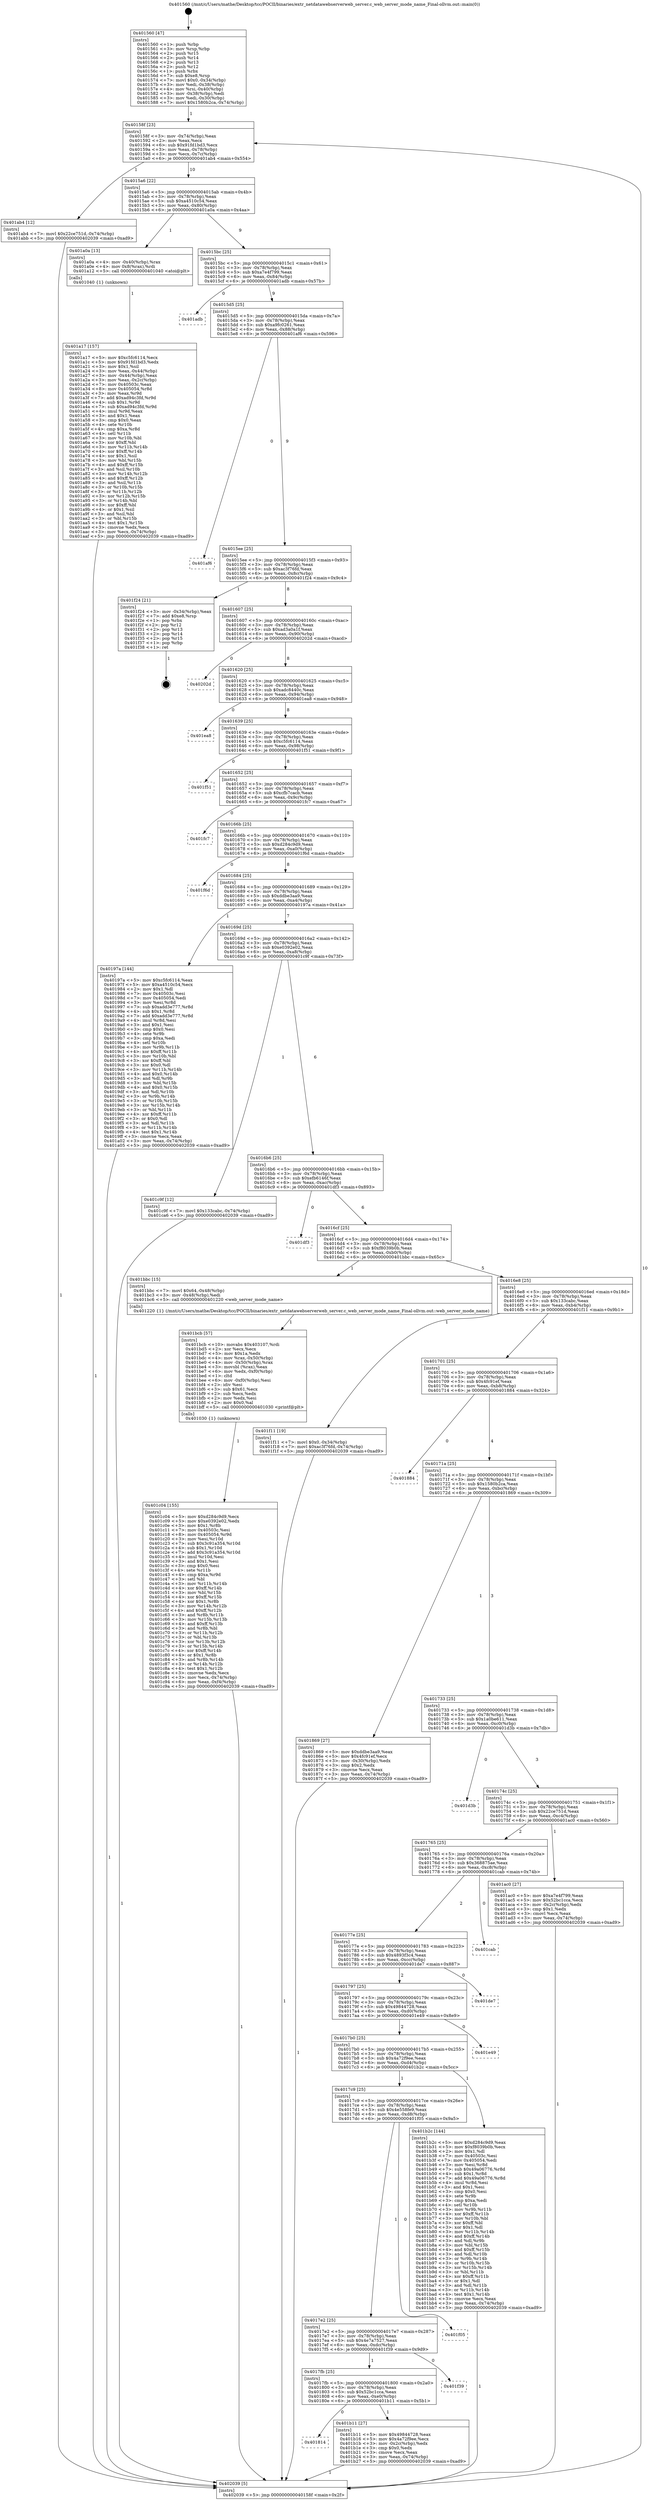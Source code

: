 digraph "0x401560" {
  label = "0x401560 (/mnt/c/Users/mathe/Desktop/tcc/POCII/binaries/extr_netdatawebserverweb_server.c_web_server_mode_name_Final-ollvm.out::main(0))"
  labelloc = "t"
  node[shape=record]

  Entry [label="",width=0.3,height=0.3,shape=circle,fillcolor=black,style=filled]
  "0x40158f" [label="{
     0x40158f [23]\l
     | [instrs]\l
     &nbsp;&nbsp;0x40158f \<+3\>: mov -0x74(%rbp),%eax\l
     &nbsp;&nbsp;0x401592 \<+2\>: mov %eax,%ecx\l
     &nbsp;&nbsp;0x401594 \<+6\>: sub $0x91fd1bd3,%ecx\l
     &nbsp;&nbsp;0x40159a \<+3\>: mov %eax,-0x78(%rbp)\l
     &nbsp;&nbsp;0x40159d \<+3\>: mov %ecx,-0x7c(%rbp)\l
     &nbsp;&nbsp;0x4015a0 \<+6\>: je 0000000000401ab4 \<main+0x554\>\l
  }"]
  "0x401ab4" [label="{
     0x401ab4 [12]\l
     | [instrs]\l
     &nbsp;&nbsp;0x401ab4 \<+7\>: movl $0x22ce751d,-0x74(%rbp)\l
     &nbsp;&nbsp;0x401abb \<+5\>: jmp 0000000000402039 \<main+0xad9\>\l
  }"]
  "0x4015a6" [label="{
     0x4015a6 [22]\l
     | [instrs]\l
     &nbsp;&nbsp;0x4015a6 \<+5\>: jmp 00000000004015ab \<main+0x4b\>\l
     &nbsp;&nbsp;0x4015ab \<+3\>: mov -0x78(%rbp),%eax\l
     &nbsp;&nbsp;0x4015ae \<+5\>: sub $0xa4510c54,%eax\l
     &nbsp;&nbsp;0x4015b3 \<+3\>: mov %eax,-0x80(%rbp)\l
     &nbsp;&nbsp;0x4015b6 \<+6\>: je 0000000000401a0a \<main+0x4aa\>\l
  }"]
  Exit [label="",width=0.3,height=0.3,shape=circle,fillcolor=black,style=filled,peripheries=2]
  "0x401a0a" [label="{
     0x401a0a [13]\l
     | [instrs]\l
     &nbsp;&nbsp;0x401a0a \<+4\>: mov -0x40(%rbp),%rax\l
     &nbsp;&nbsp;0x401a0e \<+4\>: mov 0x8(%rax),%rdi\l
     &nbsp;&nbsp;0x401a12 \<+5\>: call 0000000000401040 \<atoi@plt\>\l
     | [calls]\l
     &nbsp;&nbsp;0x401040 \{1\} (unknown)\l
  }"]
  "0x4015bc" [label="{
     0x4015bc [25]\l
     | [instrs]\l
     &nbsp;&nbsp;0x4015bc \<+5\>: jmp 00000000004015c1 \<main+0x61\>\l
     &nbsp;&nbsp;0x4015c1 \<+3\>: mov -0x78(%rbp),%eax\l
     &nbsp;&nbsp;0x4015c4 \<+5\>: sub $0xa7e4f799,%eax\l
     &nbsp;&nbsp;0x4015c9 \<+6\>: mov %eax,-0x84(%rbp)\l
     &nbsp;&nbsp;0x4015cf \<+6\>: je 0000000000401adb \<main+0x57b\>\l
  }"]
  "0x401c04" [label="{
     0x401c04 [155]\l
     | [instrs]\l
     &nbsp;&nbsp;0x401c04 \<+5\>: mov $0xd284c9d9,%ecx\l
     &nbsp;&nbsp;0x401c09 \<+5\>: mov $0xe0392e02,%edx\l
     &nbsp;&nbsp;0x401c0e \<+3\>: mov $0x1,%r8b\l
     &nbsp;&nbsp;0x401c11 \<+7\>: mov 0x40503c,%esi\l
     &nbsp;&nbsp;0x401c18 \<+8\>: mov 0x405054,%r9d\l
     &nbsp;&nbsp;0x401c20 \<+3\>: mov %esi,%r10d\l
     &nbsp;&nbsp;0x401c23 \<+7\>: sub $0x3c91a354,%r10d\l
     &nbsp;&nbsp;0x401c2a \<+4\>: sub $0x1,%r10d\l
     &nbsp;&nbsp;0x401c2e \<+7\>: add $0x3c91a354,%r10d\l
     &nbsp;&nbsp;0x401c35 \<+4\>: imul %r10d,%esi\l
     &nbsp;&nbsp;0x401c39 \<+3\>: and $0x1,%esi\l
     &nbsp;&nbsp;0x401c3c \<+3\>: cmp $0x0,%esi\l
     &nbsp;&nbsp;0x401c3f \<+4\>: sete %r11b\l
     &nbsp;&nbsp;0x401c43 \<+4\>: cmp $0xa,%r9d\l
     &nbsp;&nbsp;0x401c47 \<+3\>: setl %bl\l
     &nbsp;&nbsp;0x401c4a \<+3\>: mov %r11b,%r14b\l
     &nbsp;&nbsp;0x401c4d \<+4\>: xor $0xff,%r14b\l
     &nbsp;&nbsp;0x401c51 \<+3\>: mov %bl,%r15b\l
     &nbsp;&nbsp;0x401c54 \<+4\>: xor $0xff,%r15b\l
     &nbsp;&nbsp;0x401c58 \<+4\>: xor $0x1,%r8b\l
     &nbsp;&nbsp;0x401c5c \<+3\>: mov %r14b,%r12b\l
     &nbsp;&nbsp;0x401c5f \<+4\>: and $0xff,%r12b\l
     &nbsp;&nbsp;0x401c63 \<+3\>: and %r8b,%r11b\l
     &nbsp;&nbsp;0x401c66 \<+3\>: mov %r15b,%r13b\l
     &nbsp;&nbsp;0x401c69 \<+4\>: and $0xff,%r13b\l
     &nbsp;&nbsp;0x401c6d \<+3\>: and %r8b,%bl\l
     &nbsp;&nbsp;0x401c70 \<+3\>: or %r11b,%r12b\l
     &nbsp;&nbsp;0x401c73 \<+3\>: or %bl,%r13b\l
     &nbsp;&nbsp;0x401c76 \<+3\>: xor %r13b,%r12b\l
     &nbsp;&nbsp;0x401c79 \<+3\>: or %r15b,%r14b\l
     &nbsp;&nbsp;0x401c7c \<+4\>: xor $0xff,%r14b\l
     &nbsp;&nbsp;0x401c80 \<+4\>: or $0x1,%r8b\l
     &nbsp;&nbsp;0x401c84 \<+3\>: and %r8b,%r14b\l
     &nbsp;&nbsp;0x401c87 \<+3\>: or %r14b,%r12b\l
     &nbsp;&nbsp;0x401c8a \<+4\>: test $0x1,%r12b\l
     &nbsp;&nbsp;0x401c8e \<+3\>: cmovne %edx,%ecx\l
     &nbsp;&nbsp;0x401c91 \<+3\>: mov %ecx,-0x74(%rbp)\l
     &nbsp;&nbsp;0x401c94 \<+6\>: mov %eax,-0xf4(%rbp)\l
     &nbsp;&nbsp;0x401c9a \<+5\>: jmp 0000000000402039 \<main+0xad9\>\l
  }"]
  "0x401adb" [label="{
     0x401adb\l
  }", style=dashed]
  "0x4015d5" [label="{
     0x4015d5 [25]\l
     | [instrs]\l
     &nbsp;&nbsp;0x4015d5 \<+5\>: jmp 00000000004015da \<main+0x7a\>\l
     &nbsp;&nbsp;0x4015da \<+3\>: mov -0x78(%rbp),%eax\l
     &nbsp;&nbsp;0x4015dd \<+5\>: sub $0xa9fc0261,%eax\l
     &nbsp;&nbsp;0x4015e2 \<+6\>: mov %eax,-0x88(%rbp)\l
     &nbsp;&nbsp;0x4015e8 \<+6\>: je 0000000000401af6 \<main+0x596\>\l
  }"]
  "0x401bcb" [label="{
     0x401bcb [57]\l
     | [instrs]\l
     &nbsp;&nbsp;0x401bcb \<+10\>: movabs $0x403107,%rdi\l
     &nbsp;&nbsp;0x401bd5 \<+2\>: xor %ecx,%ecx\l
     &nbsp;&nbsp;0x401bd7 \<+5\>: mov $0x1a,%edx\l
     &nbsp;&nbsp;0x401bdc \<+4\>: mov %rax,-0x50(%rbp)\l
     &nbsp;&nbsp;0x401be0 \<+4\>: mov -0x50(%rbp),%rax\l
     &nbsp;&nbsp;0x401be4 \<+3\>: movsbl (%rax),%eax\l
     &nbsp;&nbsp;0x401be7 \<+6\>: mov %edx,-0xf0(%rbp)\l
     &nbsp;&nbsp;0x401bed \<+1\>: cltd\l
     &nbsp;&nbsp;0x401bee \<+6\>: mov -0xf0(%rbp),%esi\l
     &nbsp;&nbsp;0x401bf4 \<+2\>: idiv %esi\l
     &nbsp;&nbsp;0x401bf6 \<+3\>: sub $0x61,%ecx\l
     &nbsp;&nbsp;0x401bf9 \<+2\>: sub %ecx,%edx\l
     &nbsp;&nbsp;0x401bfb \<+2\>: mov %edx,%esi\l
     &nbsp;&nbsp;0x401bfd \<+2\>: mov $0x0,%al\l
     &nbsp;&nbsp;0x401bff \<+5\>: call 0000000000401030 \<printf@plt\>\l
     | [calls]\l
     &nbsp;&nbsp;0x401030 \{1\} (unknown)\l
  }"]
  "0x401af6" [label="{
     0x401af6\l
  }", style=dashed]
  "0x4015ee" [label="{
     0x4015ee [25]\l
     | [instrs]\l
     &nbsp;&nbsp;0x4015ee \<+5\>: jmp 00000000004015f3 \<main+0x93\>\l
     &nbsp;&nbsp;0x4015f3 \<+3\>: mov -0x78(%rbp),%eax\l
     &nbsp;&nbsp;0x4015f6 \<+5\>: sub $0xac3f76fd,%eax\l
     &nbsp;&nbsp;0x4015fb \<+6\>: mov %eax,-0x8c(%rbp)\l
     &nbsp;&nbsp;0x401601 \<+6\>: je 0000000000401f24 \<main+0x9c4\>\l
  }"]
  "0x401814" [label="{
     0x401814\l
  }", style=dashed]
  "0x401f24" [label="{
     0x401f24 [21]\l
     | [instrs]\l
     &nbsp;&nbsp;0x401f24 \<+3\>: mov -0x34(%rbp),%eax\l
     &nbsp;&nbsp;0x401f27 \<+7\>: add $0xe8,%rsp\l
     &nbsp;&nbsp;0x401f2e \<+1\>: pop %rbx\l
     &nbsp;&nbsp;0x401f2f \<+2\>: pop %r12\l
     &nbsp;&nbsp;0x401f31 \<+2\>: pop %r13\l
     &nbsp;&nbsp;0x401f33 \<+2\>: pop %r14\l
     &nbsp;&nbsp;0x401f35 \<+2\>: pop %r15\l
     &nbsp;&nbsp;0x401f37 \<+1\>: pop %rbp\l
     &nbsp;&nbsp;0x401f38 \<+1\>: ret\l
  }"]
  "0x401607" [label="{
     0x401607 [25]\l
     | [instrs]\l
     &nbsp;&nbsp;0x401607 \<+5\>: jmp 000000000040160c \<main+0xac\>\l
     &nbsp;&nbsp;0x40160c \<+3\>: mov -0x78(%rbp),%eax\l
     &nbsp;&nbsp;0x40160f \<+5\>: sub $0xad3a0a1f,%eax\l
     &nbsp;&nbsp;0x401614 \<+6\>: mov %eax,-0x90(%rbp)\l
     &nbsp;&nbsp;0x40161a \<+6\>: je 000000000040202d \<main+0xacd\>\l
  }"]
  "0x401b11" [label="{
     0x401b11 [27]\l
     | [instrs]\l
     &nbsp;&nbsp;0x401b11 \<+5\>: mov $0x49844728,%eax\l
     &nbsp;&nbsp;0x401b16 \<+5\>: mov $0x4a72f9ee,%ecx\l
     &nbsp;&nbsp;0x401b1b \<+3\>: mov -0x2c(%rbp),%edx\l
     &nbsp;&nbsp;0x401b1e \<+3\>: cmp $0x0,%edx\l
     &nbsp;&nbsp;0x401b21 \<+3\>: cmove %ecx,%eax\l
     &nbsp;&nbsp;0x401b24 \<+3\>: mov %eax,-0x74(%rbp)\l
     &nbsp;&nbsp;0x401b27 \<+5\>: jmp 0000000000402039 \<main+0xad9\>\l
  }"]
  "0x40202d" [label="{
     0x40202d\l
  }", style=dashed]
  "0x401620" [label="{
     0x401620 [25]\l
     | [instrs]\l
     &nbsp;&nbsp;0x401620 \<+5\>: jmp 0000000000401625 \<main+0xc5\>\l
     &nbsp;&nbsp;0x401625 \<+3\>: mov -0x78(%rbp),%eax\l
     &nbsp;&nbsp;0x401628 \<+5\>: sub $0xadc8440c,%eax\l
     &nbsp;&nbsp;0x40162d \<+6\>: mov %eax,-0x94(%rbp)\l
     &nbsp;&nbsp;0x401633 \<+6\>: je 0000000000401ea8 \<main+0x948\>\l
  }"]
  "0x4017fb" [label="{
     0x4017fb [25]\l
     | [instrs]\l
     &nbsp;&nbsp;0x4017fb \<+5\>: jmp 0000000000401800 \<main+0x2a0\>\l
     &nbsp;&nbsp;0x401800 \<+3\>: mov -0x78(%rbp),%eax\l
     &nbsp;&nbsp;0x401803 \<+5\>: sub $0x52bc1cca,%eax\l
     &nbsp;&nbsp;0x401808 \<+6\>: mov %eax,-0xe0(%rbp)\l
     &nbsp;&nbsp;0x40180e \<+6\>: je 0000000000401b11 \<main+0x5b1\>\l
  }"]
  "0x401ea8" [label="{
     0x401ea8\l
  }", style=dashed]
  "0x401639" [label="{
     0x401639 [25]\l
     | [instrs]\l
     &nbsp;&nbsp;0x401639 \<+5\>: jmp 000000000040163e \<main+0xde\>\l
     &nbsp;&nbsp;0x40163e \<+3\>: mov -0x78(%rbp),%eax\l
     &nbsp;&nbsp;0x401641 \<+5\>: sub $0xc5fc6114,%eax\l
     &nbsp;&nbsp;0x401646 \<+6\>: mov %eax,-0x98(%rbp)\l
     &nbsp;&nbsp;0x40164c \<+6\>: je 0000000000401f51 \<main+0x9f1\>\l
  }"]
  "0x401f39" [label="{
     0x401f39\l
  }", style=dashed]
  "0x401f51" [label="{
     0x401f51\l
  }", style=dashed]
  "0x401652" [label="{
     0x401652 [25]\l
     | [instrs]\l
     &nbsp;&nbsp;0x401652 \<+5\>: jmp 0000000000401657 \<main+0xf7\>\l
     &nbsp;&nbsp;0x401657 \<+3\>: mov -0x78(%rbp),%eax\l
     &nbsp;&nbsp;0x40165a \<+5\>: sub $0xcfb7cacb,%eax\l
     &nbsp;&nbsp;0x40165f \<+6\>: mov %eax,-0x9c(%rbp)\l
     &nbsp;&nbsp;0x401665 \<+6\>: je 0000000000401fc7 \<main+0xa67\>\l
  }"]
  "0x4017e2" [label="{
     0x4017e2 [25]\l
     | [instrs]\l
     &nbsp;&nbsp;0x4017e2 \<+5\>: jmp 00000000004017e7 \<main+0x287\>\l
     &nbsp;&nbsp;0x4017e7 \<+3\>: mov -0x78(%rbp),%eax\l
     &nbsp;&nbsp;0x4017ea \<+5\>: sub $0x4e7a7527,%eax\l
     &nbsp;&nbsp;0x4017ef \<+6\>: mov %eax,-0xdc(%rbp)\l
     &nbsp;&nbsp;0x4017f5 \<+6\>: je 0000000000401f39 \<main+0x9d9\>\l
  }"]
  "0x401fc7" [label="{
     0x401fc7\l
  }", style=dashed]
  "0x40166b" [label="{
     0x40166b [25]\l
     | [instrs]\l
     &nbsp;&nbsp;0x40166b \<+5\>: jmp 0000000000401670 \<main+0x110\>\l
     &nbsp;&nbsp;0x401670 \<+3\>: mov -0x78(%rbp),%eax\l
     &nbsp;&nbsp;0x401673 \<+5\>: sub $0xd284c9d9,%eax\l
     &nbsp;&nbsp;0x401678 \<+6\>: mov %eax,-0xa0(%rbp)\l
     &nbsp;&nbsp;0x40167e \<+6\>: je 0000000000401f6d \<main+0xa0d\>\l
  }"]
  "0x401f05" [label="{
     0x401f05\l
  }", style=dashed]
  "0x401f6d" [label="{
     0x401f6d\l
  }", style=dashed]
  "0x401684" [label="{
     0x401684 [25]\l
     | [instrs]\l
     &nbsp;&nbsp;0x401684 \<+5\>: jmp 0000000000401689 \<main+0x129\>\l
     &nbsp;&nbsp;0x401689 \<+3\>: mov -0x78(%rbp),%eax\l
     &nbsp;&nbsp;0x40168c \<+5\>: sub $0xddbe3aa9,%eax\l
     &nbsp;&nbsp;0x401691 \<+6\>: mov %eax,-0xa4(%rbp)\l
     &nbsp;&nbsp;0x401697 \<+6\>: je 000000000040197a \<main+0x41a\>\l
  }"]
  "0x4017c9" [label="{
     0x4017c9 [25]\l
     | [instrs]\l
     &nbsp;&nbsp;0x4017c9 \<+5\>: jmp 00000000004017ce \<main+0x26e\>\l
     &nbsp;&nbsp;0x4017ce \<+3\>: mov -0x78(%rbp),%eax\l
     &nbsp;&nbsp;0x4017d1 \<+5\>: sub $0x4e558fe9,%eax\l
     &nbsp;&nbsp;0x4017d6 \<+6\>: mov %eax,-0xd8(%rbp)\l
     &nbsp;&nbsp;0x4017dc \<+6\>: je 0000000000401f05 \<main+0x9a5\>\l
  }"]
  "0x40197a" [label="{
     0x40197a [144]\l
     | [instrs]\l
     &nbsp;&nbsp;0x40197a \<+5\>: mov $0xc5fc6114,%eax\l
     &nbsp;&nbsp;0x40197f \<+5\>: mov $0xa4510c54,%ecx\l
     &nbsp;&nbsp;0x401984 \<+2\>: mov $0x1,%dl\l
     &nbsp;&nbsp;0x401986 \<+7\>: mov 0x40503c,%esi\l
     &nbsp;&nbsp;0x40198d \<+7\>: mov 0x405054,%edi\l
     &nbsp;&nbsp;0x401994 \<+3\>: mov %esi,%r8d\l
     &nbsp;&nbsp;0x401997 \<+7\>: sub $0xadd3e777,%r8d\l
     &nbsp;&nbsp;0x40199e \<+4\>: sub $0x1,%r8d\l
     &nbsp;&nbsp;0x4019a2 \<+7\>: add $0xadd3e777,%r8d\l
     &nbsp;&nbsp;0x4019a9 \<+4\>: imul %r8d,%esi\l
     &nbsp;&nbsp;0x4019ad \<+3\>: and $0x1,%esi\l
     &nbsp;&nbsp;0x4019b0 \<+3\>: cmp $0x0,%esi\l
     &nbsp;&nbsp;0x4019b3 \<+4\>: sete %r9b\l
     &nbsp;&nbsp;0x4019b7 \<+3\>: cmp $0xa,%edi\l
     &nbsp;&nbsp;0x4019ba \<+4\>: setl %r10b\l
     &nbsp;&nbsp;0x4019be \<+3\>: mov %r9b,%r11b\l
     &nbsp;&nbsp;0x4019c1 \<+4\>: xor $0xff,%r11b\l
     &nbsp;&nbsp;0x4019c5 \<+3\>: mov %r10b,%bl\l
     &nbsp;&nbsp;0x4019c8 \<+3\>: xor $0xff,%bl\l
     &nbsp;&nbsp;0x4019cb \<+3\>: xor $0x0,%dl\l
     &nbsp;&nbsp;0x4019ce \<+3\>: mov %r11b,%r14b\l
     &nbsp;&nbsp;0x4019d1 \<+4\>: and $0x0,%r14b\l
     &nbsp;&nbsp;0x4019d5 \<+3\>: and %dl,%r9b\l
     &nbsp;&nbsp;0x4019d8 \<+3\>: mov %bl,%r15b\l
     &nbsp;&nbsp;0x4019db \<+4\>: and $0x0,%r15b\l
     &nbsp;&nbsp;0x4019df \<+3\>: and %dl,%r10b\l
     &nbsp;&nbsp;0x4019e2 \<+3\>: or %r9b,%r14b\l
     &nbsp;&nbsp;0x4019e5 \<+3\>: or %r10b,%r15b\l
     &nbsp;&nbsp;0x4019e8 \<+3\>: xor %r15b,%r14b\l
     &nbsp;&nbsp;0x4019eb \<+3\>: or %bl,%r11b\l
     &nbsp;&nbsp;0x4019ee \<+4\>: xor $0xff,%r11b\l
     &nbsp;&nbsp;0x4019f2 \<+3\>: or $0x0,%dl\l
     &nbsp;&nbsp;0x4019f5 \<+3\>: and %dl,%r11b\l
     &nbsp;&nbsp;0x4019f8 \<+3\>: or %r11b,%r14b\l
     &nbsp;&nbsp;0x4019fb \<+4\>: test $0x1,%r14b\l
     &nbsp;&nbsp;0x4019ff \<+3\>: cmovne %ecx,%eax\l
     &nbsp;&nbsp;0x401a02 \<+3\>: mov %eax,-0x74(%rbp)\l
     &nbsp;&nbsp;0x401a05 \<+5\>: jmp 0000000000402039 \<main+0xad9\>\l
  }"]
  "0x40169d" [label="{
     0x40169d [25]\l
     | [instrs]\l
     &nbsp;&nbsp;0x40169d \<+5\>: jmp 00000000004016a2 \<main+0x142\>\l
     &nbsp;&nbsp;0x4016a2 \<+3\>: mov -0x78(%rbp),%eax\l
     &nbsp;&nbsp;0x4016a5 \<+5\>: sub $0xe0392e02,%eax\l
     &nbsp;&nbsp;0x4016aa \<+6\>: mov %eax,-0xa8(%rbp)\l
     &nbsp;&nbsp;0x4016b0 \<+6\>: je 0000000000401c9f \<main+0x73f\>\l
  }"]
  "0x401b2c" [label="{
     0x401b2c [144]\l
     | [instrs]\l
     &nbsp;&nbsp;0x401b2c \<+5\>: mov $0xd284c9d9,%eax\l
     &nbsp;&nbsp;0x401b31 \<+5\>: mov $0xf8039b0b,%ecx\l
     &nbsp;&nbsp;0x401b36 \<+2\>: mov $0x1,%dl\l
     &nbsp;&nbsp;0x401b38 \<+7\>: mov 0x40503c,%esi\l
     &nbsp;&nbsp;0x401b3f \<+7\>: mov 0x405054,%edi\l
     &nbsp;&nbsp;0x401b46 \<+3\>: mov %esi,%r8d\l
     &nbsp;&nbsp;0x401b49 \<+7\>: sub $0x49a06776,%r8d\l
     &nbsp;&nbsp;0x401b50 \<+4\>: sub $0x1,%r8d\l
     &nbsp;&nbsp;0x401b54 \<+7\>: add $0x49a06776,%r8d\l
     &nbsp;&nbsp;0x401b5b \<+4\>: imul %r8d,%esi\l
     &nbsp;&nbsp;0x401b5f \<+3\>: and $0x1,%esi\l
     &nbsp;&nbsp;0x401b62 \<+3\>: cmp $0x0,%esi\l
     &nbsp;&nbsp;0x401b65 \<+4\>: sete %r9b\l
     &nbsp;&nbsp;0x401b69 \<+3\>: cmp $0xa,%edi\l
     &nbsp;&nbsp;0x401b6c \<+4\>: setl %r10b\l
     &nbsp;&nbsp;0x401b70 \<+3\>: mov %r9b,%r11b\l
     &nbsp;&nbsp;0x401b73 \<+4\>: xor $0xff,%r11b\l
     &nbsp;&nbsp;0x401b77 \<+3\>: mov %r10b,%bl\l
     &nbsp;&nbsp;0x401b7a \<+3\>: xor $0xff,%bl\l
     &nbsp;&nbsp;0x401b7d \<+3\>: xor $0x1,%dl\l
     &nbsp;&nbsp;0x401b80 \<+3\>: mov %r11b,%r14b\l
     &nbsp;&nbsp;0x401b83 \<+4\>: and $0xff,%r14b\l
     &nbsp;&nbsp;0x401b87 \<+3\>: and %dl,%r9b\l
     &nbsp;&nbsp;0x401b8a \<+3\>: mov %bl,%r15b\l
     &nbsp;&nbsp;0x401b8d \<+4\>: and $0xff,%r15b\l
     &nbsp;&nbsp;0x401b91 \<+3\>: and %dl,%r10b\l
     &nbsp;&nbsp;0x401b94 \<+3\>: or %r9b,%r14b\l
     &nbsp;&nbsp;0x401b97 \<+3\>: or %r10b,%r15b\l
     &nbsp;&nbsp;0x401b9a \<+3\>: xor %r15b,%r14b\l
     &nbsp;&nbsp;0x401b9d \<+3\>: or %bl,%r11b\l
     &nbsp;&nbsp;0x401ba0 \<+4\>: xor $0xff,%r11b\l
     &nbsp;&nbsp;0x401ba4 \<+3\>: or $0x1,%dl\l
     &nbsp;&nbsp;0x401ba7 \<+3\>: and %dl,%r11b\l
     &nbsp;&nbsp;0x401baa \<+3\>: or %r11b,%r14b\l
     &nbsp;&nbsp;0x401bad \<+4\>: test $0x1,%r14b\l
     &nbsp;&nbsp;0x401bb1 \<+3\>: cmovne %ecx,%eax\l
     &nbsp;&nbsp;0x401bb4 \<+3\>: mov %eax,-0x74(%rbp)\l
     &nbsp;&nbsp;0x401bb7 \<+5\>: jmp 0000000000402039 \<main+0xad9\>\l
  }"]
  "0x401c9f" [label="{
     0x401c9f [12]\l
     | [instrs]\l
     &nbsp;&nbsp;0x401c9f \<+7\>: movl $0x133cabc,-0x74(%rbp)\l
     &nbsp;&nbsp;0x401ca6 \<+5\>: jmp 0000000000402039 \<main+0xad9\>\l
  }"]
  "0x4016b6" [label="{
     0x4016b6 [25]\l
     | [instrs]\l
     &nbsp;&nbsp;0x4016b6 \<+5\>: jmp 00000000004016bb \<main+0x15b\>\l
     &nbsp;&nbsp;0x4016bb \<+3\>: mov -0x78(%rbp),%eax\l
     &nbsp;&nbsp;0x4016be \<+5\>: sub $0xefb6146f,%eax\l
     &nbsp;&nbsp;0x4016c3 \<+6\>: mov %eax,-0xac(%rbp)\l
     &nbsp;&nbsp;0x4016c9 \<+6\>: je 0000000000401df3 \<main+0x893\>\l
  }"]
  "0x4017b0" [label="{
     0x4017b0 [25]\l
     | [instrs]\l
     &nbsp;&nbsp;0x4017b0 \<+5\>: jmp 00000000004017b5 \<main+0x255\>\l
     &nbsp;&nbsp;0x4017b5 \<+3\>: mov -0x78(%rbp),%eax\l
     &nbsp;&nbsp;0x4017b8 \<+5\>: sub $0x4a72f9ee,%eax\l
     &nbsp;&nbsp;0x4017bd \<+6\>: mov %eax,-0xd4(%rbp)\l
     &nbsp;&nbsp;0x4017c3 \<+6\>: je 0000000000401b2c \<main+0x5cc\>\l
  }"]
  "0x401df3" [label="{
     0x401df3\l
  }", style=dashed]
  "0x4016cf" [label="{
     0x4016cf [25]\l
     | [instrs]\l
     &nbsp;&nbsp;0x4016cf \<+5\>: jmp 00000000004016d4 \<main+0x174\>\l
     &nbsp;&nbsp;0x4016d4 \<+3\>: mov -0x78(%rbp),%eax\l
     &nbsp;&nbsp;0x4016d7 \<+5\>: sub $0xf8039b0b,%eax\l
     &nbsp;&nbsp;0x4016dc \<+6\>: mov %eax,-0xb0(%rbp)\l
     &nbsp;&nbsp;0x4016e2 \<+6\>: je 0000000000401bbc \<main+0x65c\>\l
  }"]
  "0x401e49" [label="{
     0x401e49\l
  }", style=dashed]
  "0x401bbc" [label="{
     0x401bbc [15]\l
     | [instrs]\l
     &nbsp;&nbsp;0x401bbc \<+7\>: movl $0x64,-0x48(%rbp)\l
     &nbsp;&nbsp;0x401bc3 \<+3\>: mov -0x48(%rbp),%edi\l
     &nbsp;&nbsp;0x401bc6 \<+5\>: call 0000000000401220 \<web_server_mode_name\>\l
     | [calls]\l
     &nbsp;&nbsp;0x401220 \{1\} (/mnt/c/Users/mathe/Desktop/tcc/POCII/binaries/extr_netdatawebserverweb_server.c_web_server_mode_name_Final-ollvm.out::web_server_mode_name)\l
  }"]
  "0x4016e8" [label="{
     0x4016e8 [25]\l
     | [instrs]\l
     &nbsp;&nbsp;0x4016e8 \<+5\>: jmp 00000000004016ed \<main+0x18d\>\l
     &nbsp;&nbsp;0x4016ed \<+3\>: mov -0x78(%rbp),%eax\l
     &nbsp;&nbsp;0x4016f0 \<+5\>: sub $0x133cabc,%eax\l
     &nbsp;&nbsp;0x4016f5 \<+6\>: mov %eax,-0xb4(%rbp)\l
     &nbsp;&nbsp;0x4016fb \<+6\>: je 0000000000401f11 \<main+0x9b1\>\l
  }"]
  "0x401797" [label="{
     0x401797 [25]\l
     | [instrs]\l
     &nbsp;&nbsp;0x401797 \<+5\>: jmp 000000000040179c \<main+0x23c\>\l
     &nbsp;&nbsp;0x40179c \<+3\>: mov -0x78(%rbp),%eax\l
     &nbsp;&nbsp;0x40179f \<+5\>: sub $0x49844728,%eax\l
     &nbsp;&nbsp;0x4017a4 \<+6\>: mov %eax,-0xd0(%rbp)\l
     &nbsp;&nbsp;0x4017aa \<+6\>: je 0000000000401e49 \<main+0x8e9\>\l
  }"]
  "0x401f11" [label="{
     0x401f11 [19]\l
     | [instrs]\l
     &nbsp;&nbsp;0x401f11 \<+7\>: movl $0x0,-0x34(%rbp)\l
     &nbsp;&nbsp;0x401f18 \<+7\>: movl $0xac3f76fd,-0x74(%rbp)\l
     &nbsp;&nbsp;0x401f1f \<+5\>: jmp 0000000000402039 \<main+0xad9\>\l
  }"]
  "0x401701" [label="{
     0x401701 [25]\l
     | [instrs]\l
     &nbsp;&nbsp;0x401701 \<+5\>: jmp 0000000000401706 \<main+0x1a6\>\l
     &nbsp;&nbsp;0x401706 \<+3\>: mov -0x78(%rbp),%eax\l
     &nbsp;&nbsp;0x401709 \<+5\>: sub $0x4fc91ef,%eax\l
     &nbsp;&nbsp;0x40170e \<+6\>: mov %eax,-0xb8(%rbp)\l
     &nbsp;&nbsp;0x401714 \<+6\>: je 0000000000401884 \<main+0x324\>\l
  }"]
  "0x401de7" [label="{
     0x401de7\l
  }", style=dashed]
  "0x401884" [label="{
     0x401884\l
  }", style=dashed]
  "0x40171a" [label="{
     0x40171a [25]\l
     | [instrs]\l
     &nbsp;&nbsp;0x40171a \<+5\>: jmp 000000000040171f \<main+0x1bf\>\l
     &nbsp;&nbsp;0x40171f \<+3\>: mov -0x78(%rbp),%eax\l
     &nbsp;&nbsp;0x401722 \<+5\>: sub $0x1580b2ca,%eax\l
     &nbsp;&nbsp;0x401727 \<+6\>: mov %eax,-0xbc(%rbp)\l
     &nbsp;&nbsp;0x40172d \<+6\>: je 0000000000401869 \<main+0x309\>\l
  }"]
  "0x40177e" [label="{
     0x40177e [25]\l
     | [instrs]\l
     &nbsp;&nbsp;0x40177e \<+5\>: jmp 0000000000401783 \<main+0x223\>\l
     &nbsp;&nbsp;0x401783 \<+3\>: mov -0x78(%rbp),%eax\l
     &nbsp;&nbsp;0x401786 \<+5\>: sub $0x4893f3c4,%eax\l
     &nbsp;&nbsp;0x40178b \<+6\>: mov %eax,-0xcc(%rbp)\l
     &nbsp;&nbsp;0x401791 \<+6\>: je 0000000000401de7 \<main+0x887\>\l
  }"]
  "0x401869" [label="{
     0x401869 [27]\l
     | [instrs]\l
     &nbsp;&nbsp;0x401869 \<+5\>: mov $0xddbe3aa9,%eax\l
     &nbsp;&nbsp;0x40186e \<+5\>: mov $0x4fc91ef,%ecx\l
     &nbsp;&nbsp;0x401873 \<+3\>: mov -0x30(%rbp),%edx\l
     &nbsp;&nbsp;0x401876 \<+3\>: cmp $0x2,%edx\l
     &nbsp;&nbsp;0x401879 \<+3\>: cmovne %ecx,%eax\l
     &nbsp;&nbsp;0x40187c \<+3\>: mov %eax,-0x74(%rbp)\l
     &nbsp;&nbsp;0x40187f \<+5\>: jmp 0000000000402039 \<main+0xad9\>\l
  }"]
  "0x401733" [label="{
     0x401733 [25]\l
     | [instrs]\l
     &nbsp;&nbsp;0x401733 \<+5\>: jmp 0000000000401738 \<main+0x1d8\>\l
     &nbsp;&nbsp;0x401738 \<+3\>: mov -0x78(%rbp),%eax\l
     &nbsp;&nbsp;0x40173b \<+5\>: sub $0x1a0be611,%eax\l
     &nbsp;&nbsp;0x401740 \<+6\>: mov %eax,-0xc0(%rbp)\l
     &nbsp;&nbsp;0x401746 \<+6\>: je 0000000000401d3b \<main+0x7db\>\l
  }"]
  "0x402039" [label="{
     0x402039 [5]\l
     | [instrs]\l
     &nbsp;&nbsp;0x402039 \<+5\>: jmp 000000000040158f \<main+0x2f\>\l
  }"]
  "0x401560" [label="{
     0x401560 [47]\l
     | [instrs]\l
     &nbsp;&nbsp;0x401560 \<+1\>: push %rbp\l
     &nbsp;&nbsp;0x401561 \<+3\>: mov %rsp,%rbp\l
     &nbsp;&nbsp;0x401564 \<+2\>: push %r15\l
     &nbsp;&nbsp;0x401566 \<+2\>: push %r14\l
     &nbsp;&nbsp;0x401568 \<+2\>: push %r13\l
     &nbsp;&nbsp;0x40156a \<+2\>: push %r12\l
     &nbsp;&nbsp;0x40156c \<+1\>: push %rbx\l
     &nbsp;&nbsp;0x40156d \<+7\>: sub $0xe8,%rsp\l
     &nbsp;&nbsp;0x401574 \<+7\>: movl $0x0,-0x34(%rbp)\l
     &nbsp;&nbsp;0x40157b \<+3\>: mov %edi,-0x38(%rbp)\l
     &nbsp;&nbsp;0x40157e \<+4\>: mov %rsi,-0x40(%rbp)\l
     &nbsp;&nbsp;0x401582 \<+3\>: mov -0x38(%rbp),%edi\l
     &nbsp;&nbsp;0x401585 \<+3\>: mov %edi,-0x30(%rbp)\l
     &nbsp;&nbsp;0x401588 \<+7\>: movl $0x1580b2ca,-0x74(%rbp)\l
  }"]
  "0x401a17" [label="{
     0x401a17 [157]\l
     | [instrs]\l
     &nbsp;&nbsp;0x401a17 \<+5\>: mov $0xc5fc6114,%ecx\l
     &nbsp;&nbsp;0x401a1c \<+5\>: mov $0x91fd1bd3,%edx\l
     &nbsp;&nbsp;0x401a21 \<+3\>: mov $0x1,%sil\l
     &nbsp;&nbsp;0x401a24 \<+3\>: mov %eax,-0x44(%rbp)\l
     &nbsp;&nbsp;0x401a27 \<+3\>: mov -0x44(%rbp),%eax\l
     &nbsp;&nbsp;0x401a2a \<+3\>: mov %eax,-0x2c(%rbp)\l
     &nbsp;&nbsp;0x401a2d \<+7\>: mov 0x40503c,%eax\l
     &nbsp;&nbsp;0x401a34 \<+8\>: mov 0x405054,%r8d\l
     &nbsp;&nbsp;0x401a3c \<+3\>: mov %eax,%r9d\l
     &nbsp;&nbsp;0x401a3f \<+7\>: add $0xad94c3fd,%r9d\l
     &nbsp;&nbsp;0x401a46 \<+4\>: sub $0x1,%r9d\l
     &nbsp;&nbsp;0x401a4a \<+7\>: sub $0xad94c3fd,%r9d\l
     &nbsp;&nbsp;0x401a51 \<+4\>: imul %r9d,%eax\l
     &nbsp;&nbsp;0x401a55 \<+3\>: and $0x1,%eax\l
     &nbsp;&nbsp;0x401a58 \<+3\>: cmp $0x0,%eax\l
     &nbsp;&nbsp;0x401a5b \<+4\>: sete %r10b\l
     &nbsp;&nbsp;0x401a5f \<+4\>: cmp $0xa,%r8d\l
     &nbsp;&nbsp;0x401a63 \<+4\>: setl %r11b\l
     &nbsp;&nbsp;0x401a67 \<+3\>: mov %r10b,%bl\l
     &nbsp;&nbsp;0x401a6a \<+3\>: xor $0xff,%bl\l
     &nbsp;&nbsp;0x401a6d \<+3\>: mov %r11b,%r14b\l
     &nbsp;&nbsp;0x401a70 \<+4\>: xor $0xff,%r14b\l
     &nbsp;&nbsp;0x401a74 \<+4\>: xor $0x1,%sil\l
     &nbsp;&nbsp;0x401a78 \<+3\>: mov %bl,%r15b\l
     &nbsp;&nbsp;0x401a7b \<+4\>: and $0xff,%r15b\l
     &nbsp;&nbsp;0x401a7f \<+3\>: and %sil,%r10b\l
     &nbsp;&nbsp;0x401a82 \<+3\>: mov %r14b,%r12b\l
     &nbsp;&nbsp;0x401a85 \<+4\>: and $0xff,%r12b\l
     &nbsp;&nbsp;0x401a89 \<+3\>: and %sil,%r11b\l
     &nbsp;&nbsp;0x401a8c \<+3\>: or %r10b,%r15b\l
     &nbsp;&nbsp;0x401a8f \<+3\>: or %r11b,%r12b\l
     &nbsp;&nbsp;0x401a92 \<+3\>: xor %r12b,%r15b\l
     &nbsp;&nbsp;0x401a95 \<+3\>: or %r14b,%bl\l
     &nbsp;&nbsp;0x401a98 \<+3\>: xor $0xff,%bl\l
     &nbsp;&nbsp;0x401a9b \<+4\>: or $0x1,%sil\l
     &nbsp;&nbsp;0x401a9f \<+3\>: and %sil,%bl\l
     &nbsp;&nbsp;0x401aa2 \<+3\>: or %bl,%r15b\l
     &nbsp;&nbsp;0x401aa5 \<+4\>: test $0x1,%r15b\l
     &nbsp;&nbsp;0x401aa9 \<+3\>: cmovne %edx,%ecx\l
     &nbsp;&nbsp;0x401aac \<+3\>: mov %ecx,-0x74(%rbp)\l
     &nbsp;&nbsp;0x401aaf \<+5\>: jmp 0000000000402039 \<main+0xad9\>\l
  }"]
  "0x401cab" [label="{
     0x401cab\l
  }", style=dashed]
  "0x401d3b" [label="{
     0x401d3b\l
  }", style=dashed]
  "0x40174c" [label="{
     0x40174c [25]\l
     | [instrs]\l
     &nbsp;&nbsp;0x40174c \<+5\>: jmp 0000000000401751 \<main+0x1f1\>\l
     &nbsp;&nbsp;0x401751 \<+3\>: mov -0x78(%rbp),%eax\l
     &nbsp;&nbsp;0x401754 \<+5\>: sub $0x22ce751d,%eax\l
     &nbsp;&nbsp;0x401759 \<+6\>: mov %eax,-0xc4(%rbp)\l
     &nbsp;&nbsp;0x40175f \<+6\>: je 0000000000401ac0 \<main+0x560\>\l
  }"]
  "0x401765" [label="{
     0x401765 [25]\l
     | [instrs]\l
     &nbsp;&nbsp;0x401765 \<+5\>: jmp 000000000040176a \<main+0x20a\>\l
     &nbsp;&nbsp;0x40176a \<+3\>: mov -0x78(%rbp),%eax\l
     &nbsp;&nbsp;0x40176d \<+5\>: sub $0x368875ae,%eax\l
     &nbsp;&nbsp;0x401772 \<+6\>: mov %eax,-0xc8(%rbp)\l
     &nbsp;&nbsp;0x401778 \<+6\>: je 0000000000401cab \<main+0x74b\>\l
  }"]
  "0x401ac0" [label="{
     0x401ac0 [27]\l
     | [instrs]\l
     &nbsp;&nbsp;0x401ac0 \<+5\>: mov $0xa7e4f799,%eax\l
     &nbsp;&nbsp;0x401ac5 \<+5\>: mov $0x52bc1cca,%ecx\l
     &nbsp;&nbsp;0x401aca \<+3\>: mov -0x2c(%rbp),%edx\l
     &nbsp;&nbsp;0x401acd \<+3\>: cmp $0x1,%edx\l
     &nbsp;&nbsp;0x401ad0 \<+3\>: cmovl %ecx,%eax\l
     &nbsp;&nbsp;0x401ad3 \<+3\>: mov %eax,-0x74(%rbp)\l
     &nbsp;&nbsp;0x401ad6 \<+5\>: jmp 0000000000402039 \<main+0xad9\>\l
  }"]
  Entry -> "0x401560" [label=" 1"]
  "0x40158f" -> "0x401ab4" [label=" 1"]
  "0x40158f" -> "0x4015a6" [label=" 10"]
  "0x401f24" -> Exit [label=" 1"]
  "0x4015a6" -> "0x401a0a" [label=" 1"]
  "0x4015a6" -> "0x4015bc" [label=" 9"]
  "0x401f11" -> "0x402039" [label=" 1"]
  "0x4015bc" -> "0x401adb" [label=" 0"]
  "0x4015bc" -> "0x4015d5" [label=" 9"]
  "0x401c9f" -> "0x402039" [label=" 1"]
  "0x4015d5" -> "0x401af6" [label=" 0"]
  "0x4015d5" -> "0x4015ee" [label=" 9"]
  "0x401c04" -> "0x402039" [label=" 1"]
  "0x4015ee" -> "0x401f24" [label=" 1"]
  "0x4015ee" -> "0x401607" [label=" 8"]
  "0x401bcb" -> "0x401c04" [label=" 1"]
  "0x401607" -> "0x40202d" [label=" 0"]
  "0x401607" -> "0x401620" [label=" 8"]
  "0x401bbc" -> "0x401bcb" [label=" 1"]
  "0x401620" -> "0x401ea8" [label=" 0"]
  "0x401620" -> "0x401639" [label=" 8"]
  "0x401b11" -> "0x402039" [label=" 1"]
  "0x401639" -> "0x401f51" [label=" 0"]
  "0x401639" -> "0x401652" [label=" 8"]
  "0x4017fb" -> "0x401814" [label=" 0"]
  "0x401652" -> "0x401fc7" [label=" 0"]
  "0x401652" -> "0x40166b" [label=" 8"]
  "0x401b2c" -> "0x402039" [label=" 1"]
  "0x40166b" -> "0x401f6d" [label=" 0"]
  "0x40166b" -> "0x401684" [label=" 8"]
  "0x4017e2" -> "0x4017fb" [label=" 1"]
  "0x401684" -> "0x40197a" [label=" 1"]
  "0x401684" -> "0x40169d" [label=" 7"]
  "0x4017fb" -> "0x401b11" [label=" 1"]
  "0x40169d" -> "0x401c9f" [label=" 1"]
  "0x40169d" -> "0x4016b6" [label=" 6"]
  "0x4017c9" -> "0x4017e2" [label=" 1"]
  "0x4016b6" -> "0x401df3" [label=" 0"]
  "0x4016b6" -> "0x4016cf" [label=" 6"]
  "0x4017e2" -> "0x401f39" [label=" 0"]
  "0x4016cf" -> "0x401bbc" [label=" 1"]
  "0x4016cf" -> "0x4016e8" [label=" 5"]
  "0x4017b0" -> "0x4017c9" [label=" 1"]
  "0x4016e8" -> "0x401f11" [label=" 1"]
  "0x4016e8" -> "0x401701" [label=" 4"]
  "0x4017c9" -> "0x401f05" [label=" 0"]
  "0x401701" -> "0x401884" [label=" 0"]
  "0x401701" -> "0x40171a" [label=" 4"]
  "0x401797" -> "0x4017b0" [label=" 2"]
  "0x40171a" -> "0x401869" [label=" 1"]
  "0x40171a" -> "0x401733" [label=" 3"]
  "0x401869" -> "0x402039" [label=" 1"]
  "0x401560" -> "0x40158f" [label=" 1"]
  "0x402039" -> "0x40158f" [label=" 10"]
  "0x40197a" -> "0x402039" [label=" 1"]
  "0x401a0a" -> "0x401a17" [label=" 1"]
  "0x401a17" -> "0x402039" [label=" 1"]
  "0x401ab4" -> "0x402039" [label=" 1"]
  "0x4017b0" -> "0x401b2c" [label=" 1"]
  "0x401733" -> "0x401d3b" [label=" 0"]
  "0x401733" -> "0x40174c" [label=" 3"]
  "0x40177e" -> "0x401797" [label=" 2"]
  "0x40174c" -> "0x401ac0" [label=" 1"]
  "0x40174c" -> "0x401765" [label=" 2"]
  "0x401ac0" -> "0x402039" [label=" 1"]
  "0x40177e" -> "0x401de7" [label=" 0"]
  "0x401765" -> "0x401cab" [label=" 0"]
  "0x401765" -> "0x40177e" [label=" 2"]
  "0x401797" -> "0x401e49" [label=" 0"]
}
